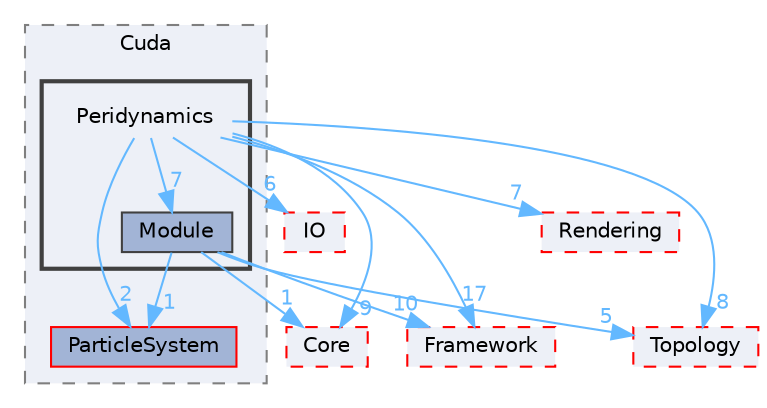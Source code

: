 digraph "D:/Peridyno/peridyno/src/Dynamics/Cuda/Peridynamics"
{
 // LATEX_PDF_SIZE
  bgcolor="transparent";
  edge [fontname=Helvetica,fontsize=10,labelfontname=Helvetica,labelfontsize=10];
  node [fontname=Helvetica,fontsize=10,shape=box,height=0.2,width=0.4];
  compound=true
  subgraph clusterdir_5b6078a30aa2f816f8ccd07bd3a8bd2d {
    graph [ bgcolor="#edf0f7", pencolor="grey50", label="Cuda", fontname=Helvetica,fontsize=10 style="filled,dashed", URL="dir_5b6078a30aa2f816f8ccd07bd3a8bd2d.html",tooltip=""]
  dir_5112e9c65d410148830e991585b68117 [label="ParticleSystem", fillcolor="#a2b4d6", color="red", style="filled", URL="dir_5112e9c65d410148830e991585b68117.html",tooltip=""];
  subgraph clusterdir_305303aa3cf349edf3bb3bf63e491719 {
    graph [ bgcolor="#edf0f7", pencolor="grey25", label="", fontname=Helvetica,fontsize=10 style="filled,bold", URL="dir_305303aa3cf349edf3bb3bf63e491719.html",tooltip=""]
    dir_305303aa3cf349edf3bb3bf63e491719 [shape=plaintext, label="Peridynamics"];
  dir_c50de9124de42b7d7629713c381f931a [label="Module", fillcolor="#a2b4d6", color="grey25", style="filled", URL="dir_c50de9124de42b7d7629713c381f931a.html",tooltip=""];
  }
  }
  dir_18ab09de471ddf4a6c726bf6f36eb1c9 [label="Core", fillcolor="#edf0f7", color="red", style="filled,dashed", URL="dir_18ab09de471ddf4a6c726bf6f36eb1c9.html",tooltip=""];
  dir_72c161997c5186b0a4bbf39a44809cf4 [label="Framework", fillcolor="#edf0f7", color="red", style="filled,dashed", URL="dir_72c161997c5186b0a4bbf39a44809cf4.html",tooltip=""];
  dir_764a12c72bc3d9052d5e3ebe390f3c27 [label="Rendering", fillcolor="#edf0f7", color="red", style="filled,dashed", URL="dir_764a12c72bc3d9052d5e3ebe390f3c27.html",tooltip=""];
  dir_7ded34adb3e08c5a039f89f629ad7b33 [label="Topology", fillcolor="#edf0f7", color="red", style="filled,dashed", URL="dir_7ded34adb3e08c5a039f89f629ad7b33.html",tooltip=""];
  dir_ad704191c13ee5eda64786a6ffabcfdc [label="IO", fillcolor="#edf0f7", color="red", style="filled,dashed", URL="dir_ad704191c13ee5eda64786a6ffabcfdc.html",tooltip=""];
  dir_305303aa3cf349edf3bb3bf63e491719->dir_18ab09de471ddf4a6c726bf6f36eb1c9 [headlabel="9", labeldistance=1.5 headhref="dir_000064_000014.html" href="dir_000064_000014.html" color="steelblue1" fontcolor="steelblue1"];
  dir_305303aa3cf349edf3bb3bf63e491719->dir_5112e9c65d410148830e991585b68117 [headlabel="2", labeldistance=1.5 headhref="dir_000064_000062.html" href="dir_000064_000062.html" color="steelblue1" fontcolor="steelblue1"];
  dir_305303aa3cf349edf3bb3bf63e491719->dir_72c161997c5186b0a4bbf39a44809cf4 [headlabel="17", labeldistance=1.5 headhref="dir_000064_000027.html" href="dir_000064_000027.html" color="steelblue1" fontcolor="steelblue1"];
  dir_305303aa3cf349edf3bb3bf63e491719->dir_764a12c72bc3d9052d5e3ebe390f3c27 [headlabel="7", labeldistance=1.5 headhref="dir_000064_000072.html" href="dir_000064_000072.html" color="steelblue1" fontcolor="steelblue1"];
  dir_305303aa3cf349edf3bb3bf63e491719->dir_7ded34adb3e08c5a039f89f629ad7b33 [headlabel="8", labeldistance=1.5 headhref="dir_000064_000081.html" href="dir_000064_000081.html" color="steelblue1" fontcolor="steelblue1"];
  dir_305303aa3cf349edf3bb3bf63e491719->dir_ad704191c13ee5eda64786a6ffabcfdc [headlabel="6", labeldistance=1.5 headhref="dir_000064_000037.html" href="dir_000064_000037.html" color="steelblue1" fontcolor="steelblue1"];
  dir_305303aa3cf349edf3bb3bf63e491719->dir_c50de9124de42b7d7629713c381f931a [headlabel="7", labeldistance=1.5 headhref="dir_000064_000046.html" href="dir_000064_000046.html" color="steelblue1" fontcolor="steelblue1"];
  dir_c50de9124de42b7d7629713c381f931a->dir_18ab09de471ddf4a6c726bf6f36eb1c9 [headlabel="1", labeldistance=1.5 headhref="dir_000046_000014.html" href="dir_000046_000014.html" color="steelblue1" fontcolor="steelblue1"];
  dir_c50de9124de42b7d7629713c381f931a->dir_5112e9c65d410148830e991585b68117 [headlabel="1", labeldistance=1.5 headhref="dir_000046_000062.html" href="dir_000046_000062.html" color="steelblue1" fontcolor="steelblue1"];
  dir_c50de9124de42b7d7629713c381f931a->dir_72c161997c5186b0a4bbf39a44809cf4 [headlabel="10", labeldistance=1.5 headhref="dir_000046_000027.html" href="dir_000046_000027.html" color="steelblue1" fontcolor="steelblue1"];
  dir_c50de9124de42b7d7629713c381f931a->dir_7ded34adb3e08c5a039f89f629ad7b33 [headlabel="5", labeldistance=1.5 headhref="dir_000046_000081.html" href="dir_000046_000081.html" color="steelblue1" fontcolor="steelblue1"];
}
